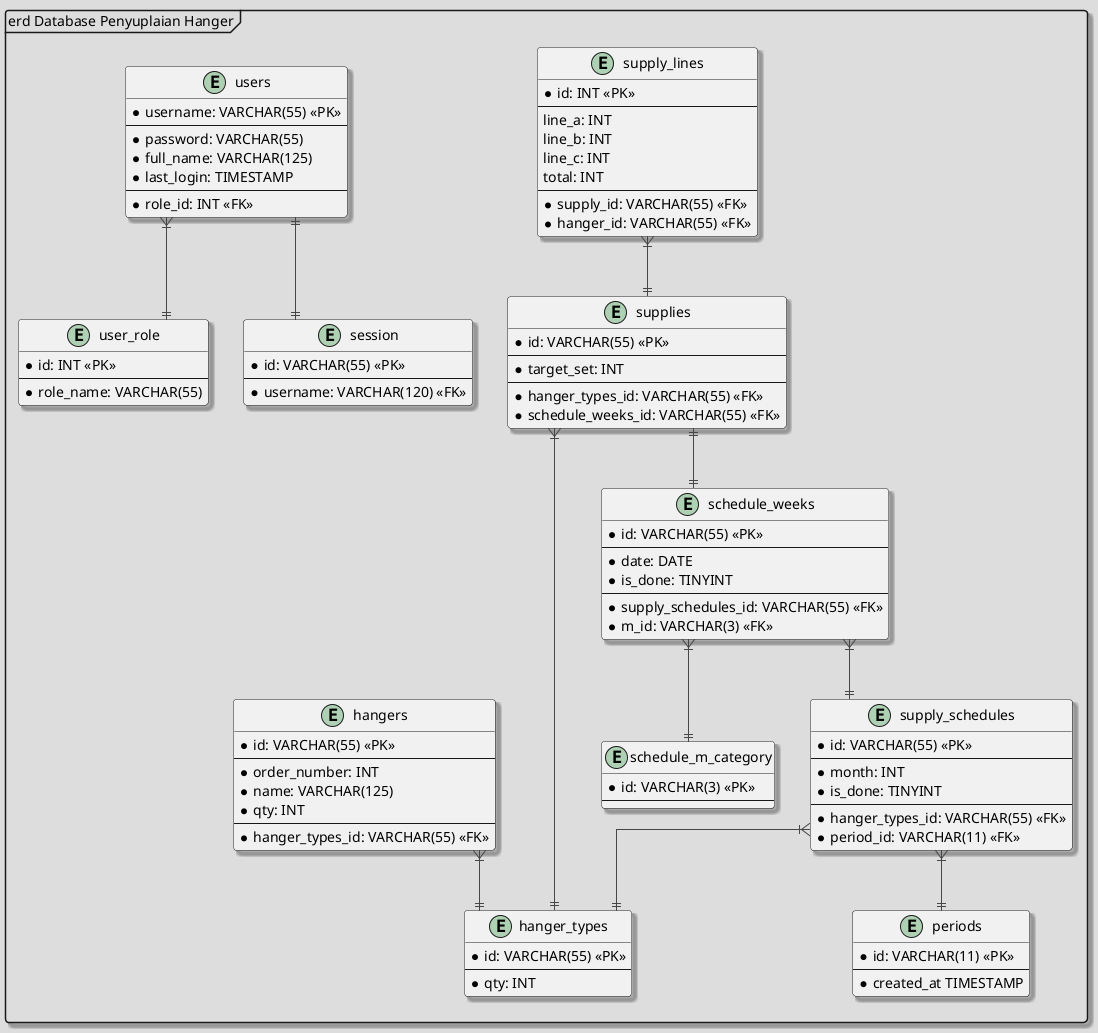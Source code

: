 @startuml

!theme toy
skinparam shadowing true
mainframe erd Database Penyuplaian Hanger
skinparam linetype ortho
entity users {
* username: VARCHAR(55) <<PK>>
--
* password: VARCHAR(55)
* full_name: VARCHAR(125)
* last_login: TIMESTAMP
--
* role_id: INT <<FK>>
}

entity user_role {
* id: INT <<PK>>
--
* role_name: VARCHAR(55)
}

entity session {
* id: VARCHAR(55) <<PK>>
--
* username: VARCHAR(120) <<FK>>
}

entity hanger_types {
* id: VARCHAR(55) <<PK>>
--
* qty: INT
}

entity hangers {
* id: VARCHAR(55) <<PK>>
--
* order_number: INT
* name: VARCHAR(125)
* qty: INT
--
* hanger_types_id: VARCHAR(55) <<FK>>
}

entity periods {
* id: VARCHAR(11) <<PK>>
--
* created_at TIMESTAMP
}

entity schedule_m_category {
* id: VARCHAR(3) <<PK>>
--
}

entity supply_schedules {
* id: VARCHAR(55) <<PK>>
--
* month: INT
* is_done: TINYINT
--
* hanger_types_id: VARCHAR(55) <<FK>>
* period_id: VARCHAR(11) <<FK>>
}

entity schedule_weeks {
* id: VARCHAR(55) <<PK>>
--
* date: DATE
* is_done: TINYINT
--
* supply_schedules_id: VARCHAR(55) <<FK>>
* m_id: VARCHAR(3) <<FK>>
}

entity supplies {
* id: VARCHAR(55) <<PK>>
--
* target_set: INT
--
* hanger_types_id: VARCHAR(55) <<FK>>
* schedule_weeks_id: VARCHAR(55) <<FK>>
}

entity supply_lines {
* id: INT <<PK>>
--
line_a: INT
line_b: INT
line_c: INT
total: INT
--
* supply_id: VARCHAR(55) <<FK>>
* hanger_id: VARCHAR(55) <<FK>>
}

users}|--||user_role
users||--||session
hangers}|--||hanger_types
supply_schedules}|--||periods
supply_schedules}|--||hanger_types
schedule_weeks}|--||schedule_m_category
schedule_weeks}|--||supply_schedules
supplies}|--||hanger_types
supplies||--||schedule_weeks
supply_lines}|--||supplies

@enduml
